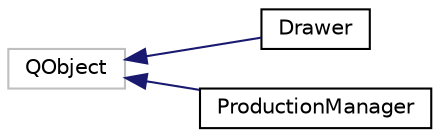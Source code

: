 digraph "Graphical Class Hierarchy"
{
  edge [fontname="Helvetica",fontsize="10",labelfontname="Helvetica",labelfontsize="10"];
  node [fontname="Helvetica",fontsize="10",shape=record];
  rankdir="LR";
  Node1 [label="QObject",height=0.2,width=0.4,color="grey75", fillcolor="white", style="filled"];
  Node1 -> Node0 [dir="back",color="midnightblue",fontsize="10",style="solid",fontname="Helvetica"];
  Node0 [label="Drawer",height=0.2,width=0.4,color="black", fillcolor="white", style="filled",URL="$classDrawer.html"];
  Node1 -> Node3 [dir="back",color="midnightblue",fontsize="10",style="solid",fontname="Helvetica"];
  Node3 [label="ProductionManager",height=0.2,width=0.4,color="black", fillcolor="white", style="filled",URL="$classProductionManager.html"];
}
